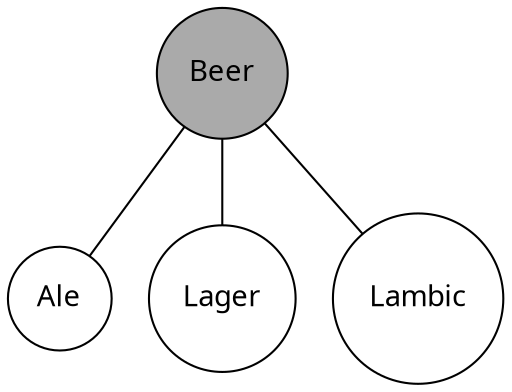 graph  {     
    #node[shape=plaintext,fontname="Norse"];
    #http://www.graphviz.org/doc/info/attrs.html
    node[shape=circle,fontname="Norse",style=filled,fillcolor="#FFFFFF"];
    # Entry
    beer[label="Beer",fillcolor="#AAAAAA"];
    # ale[label="Ale",fontname="Norse-Bold"];
    ale[label="Ale"];
    lager[label="Lager"];
    lambic[label="Lambic"];
    # Connection
    beer -- ale;
    beer -- lager;
    beer -- lambic;
}
